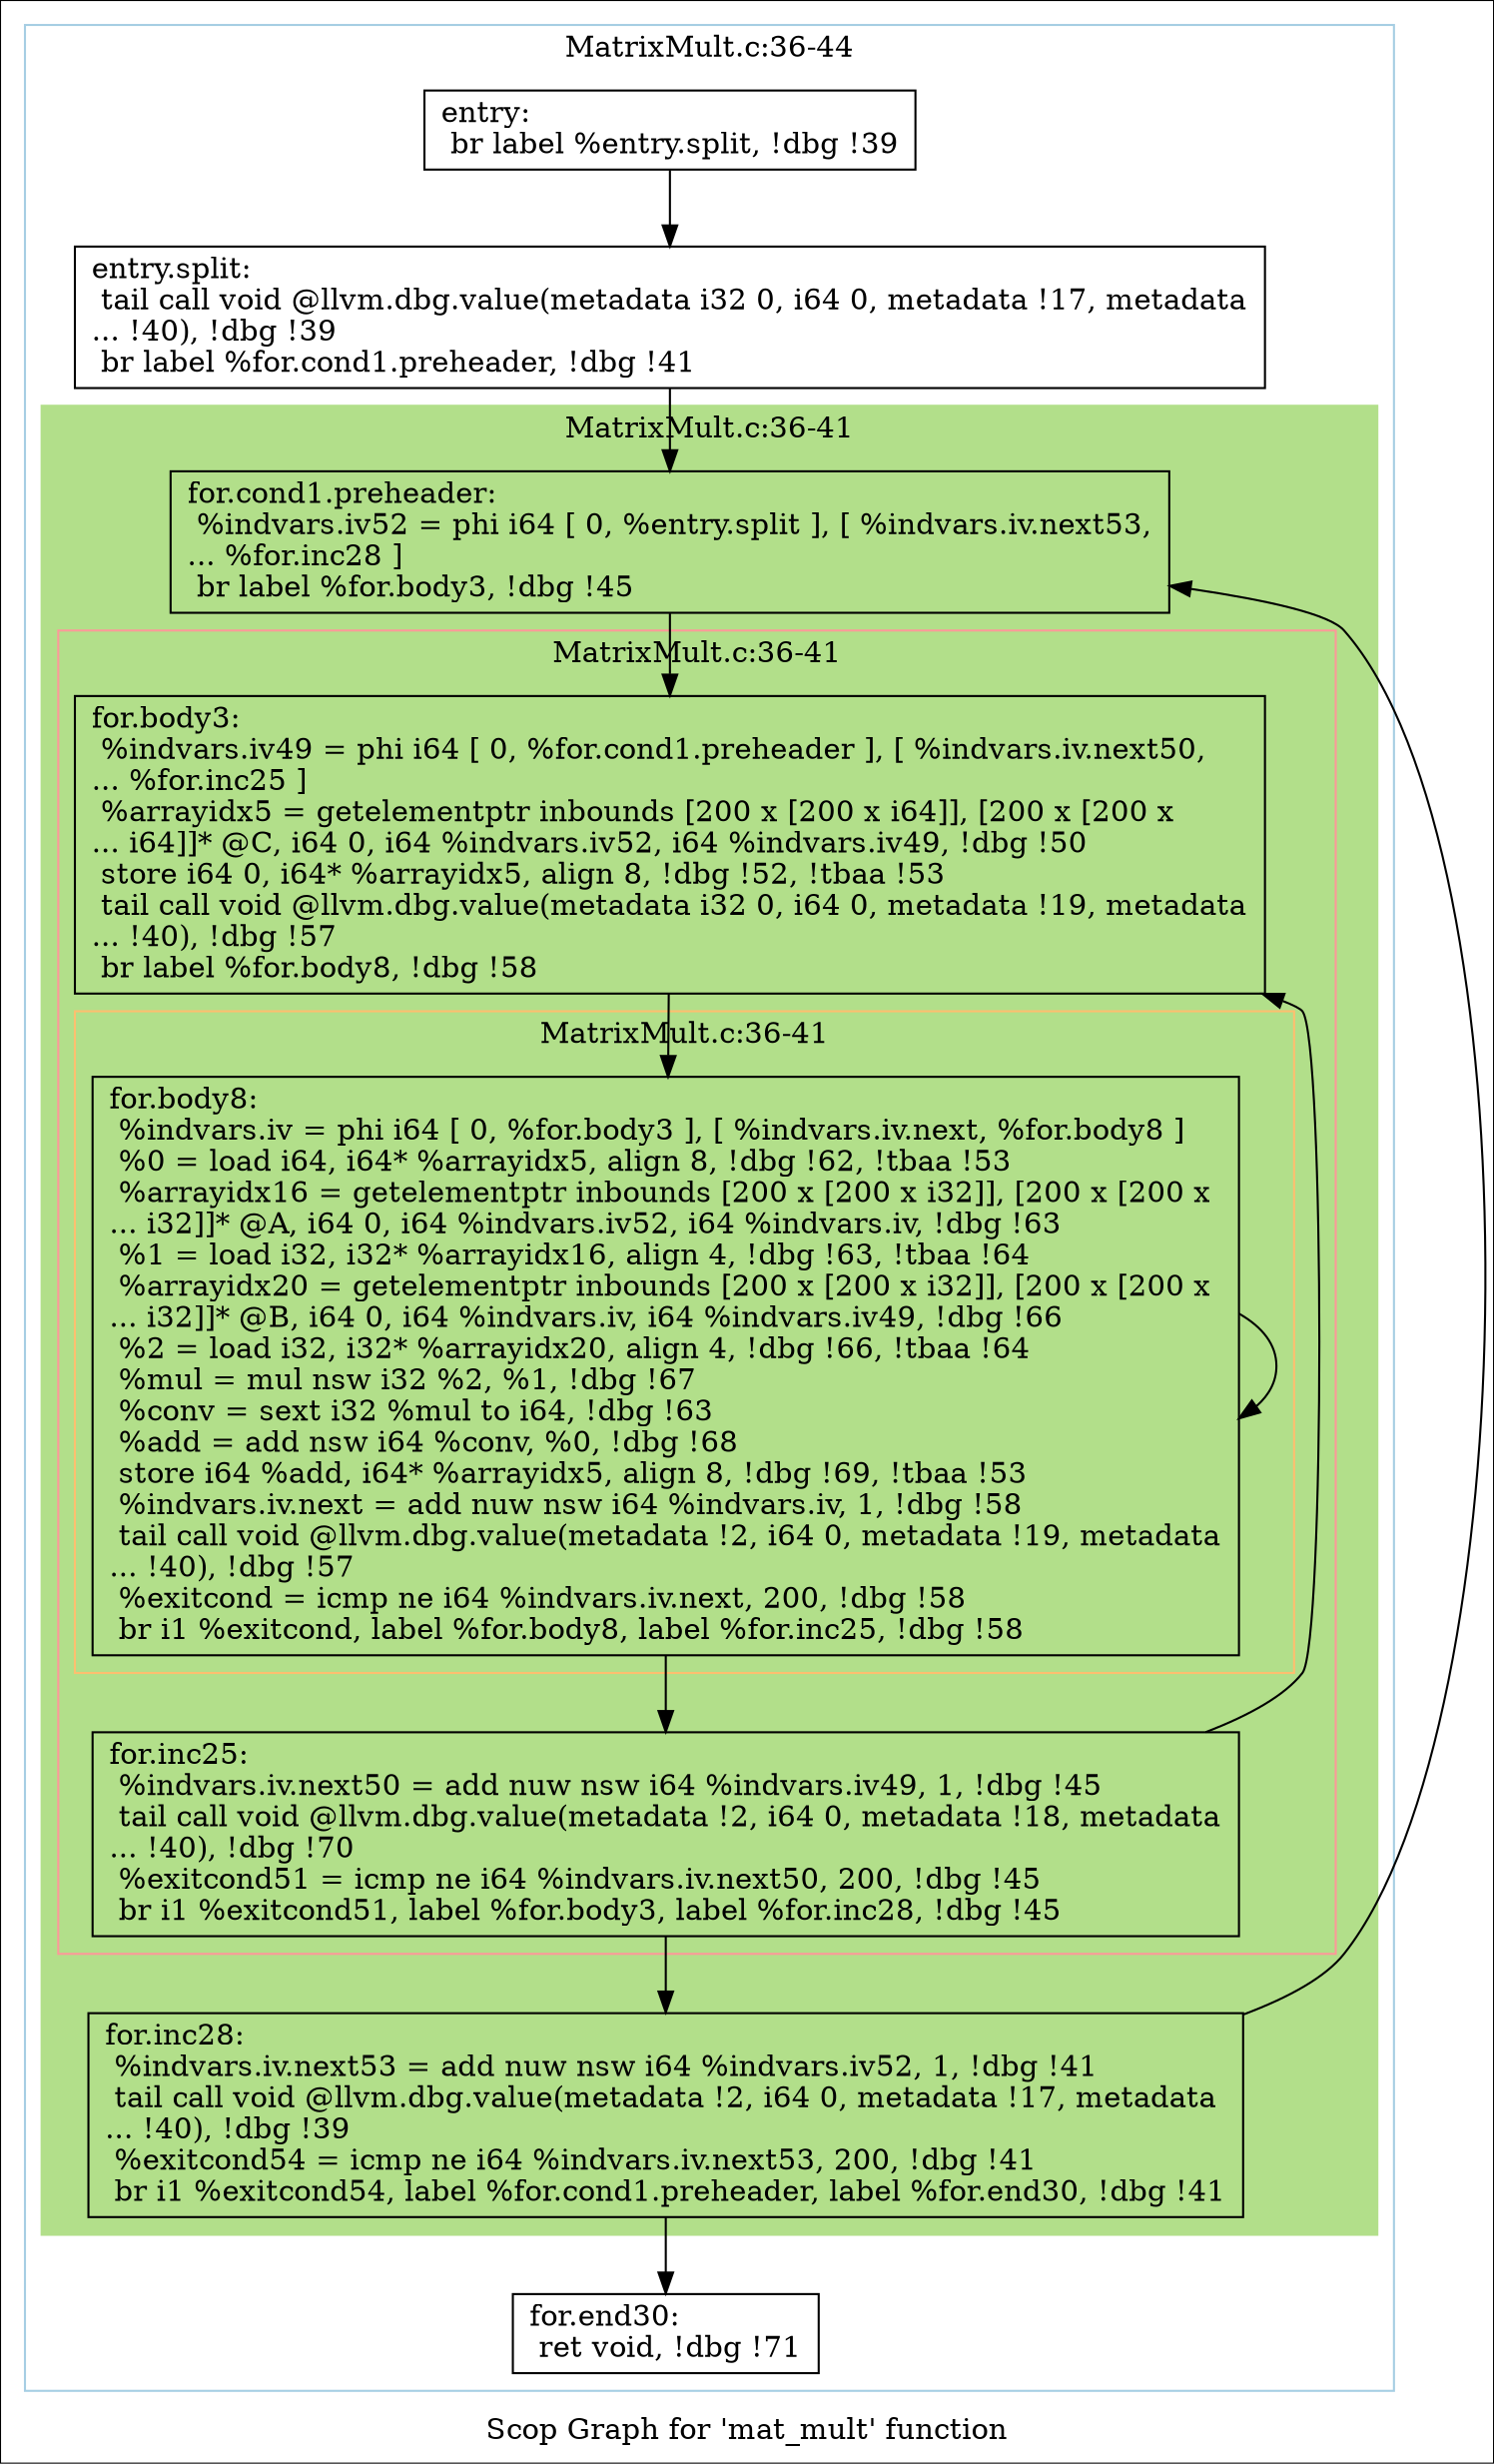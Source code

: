 digraph "Scop Graph for 'mat_mult' function" {
	label="Scop Graph for 'mat_mult' function";

	Node0xa278090 [shape=record,label="{entry:\l  br label %entry.split, !dbg !39\l}"];
	Node0xa278090 -> Node0xa272b00;
	Node0xa272b00 [shape=record,label="{entry.split:                                      \l  tail call void @llvm.dbg.value(metadata i32 0, i64 0, metadata !17, metadata\l... !40), !dbg !39\l  br label %for.cond1.preheader, !dbg !41\l}"];
	Node0xa272b00 -> Node0xa279eb0;
	Node0xa279eb0 [shape=record,label="{for.cond1.preheader:                              \l  %indvars.iv52 = phi i64 [ 0, %entry.split ], [ %indvars.iv.next53,\l... %for.inc28 ]\l  br label %for.body3, !dbg !45\l}"];
	Node0xa279eb0 -> Node0xa278710;
	Node0xa278710 [shape=record,label="{for.body3:                                        \l  %indvars.iv49 = phi i64 [ 0, %for.cond1.preheader ], [ %indvars.iv.next50,\l... %for.inc25 ]\l  %arrayidx5 = getelementptr inbounds [200 x [200 x i64]], [200 x [200 x\l... i64]]* @C, i64 0, i64 %indvars.iv52, i64 %indvars.iv49, !dbg !50\l  store i64 0, i64* %arrayidx5, align 8, !dbg !52, !tbaa !53\l  tail call void @llvm.dbg.value(metadata i32 0, i64 0, metadata !19, metadata\l... !40), !dbg !57\l  br label %for.body8, !dbg !58\l}"];
	Node0xa278710 -> Node0xa275880;
	Node0xa275880 [shape=record,label="{for.body8:                                        \l  %indvars.iv = phi i64 [ 0, %for.body3 ], [ %indvars.iv.next, %for.body8 ]\l  %0 = load i64, i64* %arrayidx5, align 8, !dbg !62, !tbaa !53\l  %arrayidx16 = getelementptr inbounds [200 x [200 x i32]], [200 x [200 x\l... i32]]* @A, i64 0, i64 %indvars.iv52, i64 %indvars.iv, !dbg !63\l  %1 = load i32, i32* %arrayidx16, align 4, !dbg !63, !tbaa !64\l  %arrayidx20 = getelementptr inbounds [200 x [200 x i32]], [200 x [200 x\l... i32]]* @B, i64 0, i64 %indvars.iv, i64 %indvars.iv49, !dbg !66\l  %2 = load i32, i32* %arrayidx20, align 4, !dbg !66, !tbaa !64\l  %mul = mul nsw i32 %2, %1, !dbg !67\l  %conv = sext i32 %mul to i64, !dbg !63\l  %add = add nsw i64 %conv, %0, !dbg !68\l  store i64 %add, i64* %arrayidx5, align 8, !dbg !69, !tbaa !53\l  %indvars.iv.next = add nuw nsw i64 %indvars.iv, 1, !dbg !58\l  tail call void @llvm.dbg.value(metadata !2, i64 0, metadata !19, metadata\l... !40), !dbg !57\l  %exitcond = icmp ne i64 %indvars.iv.next, 200, !dbg !58\l  br i1 %exitcond, label %for.body8, label %for.inc25, !dbg !58\l}"];
	Node0xa275880 -> Node0xa275880[constraint=false];
	Node0xa275880 -> Node0xa3522e0;
	Node0xa3522e0 [shape=record,label="{for.inc25:                                        \l  %indvars.iv.next50 = add nuw nsw i64 %indvars.iv49, 1, !dbg !45\l  tail call void @llvm.dbg.value(metadata !2, i64 0, metadata !18, metadata\l... !40), !dbg !70\l  %exitcond51 = icmp ne i64 %indvars.iv.next50, 200, !dbg !45\l  br i1 %exitcond51, label %for.body3, label %for.inc28, !dbg !45\l}"];
	Node0xa3522e0 -> Node0xa278710[constraint=false];
	Node0xa3522e0 -> Node0xa352300;
	Node0xa352300 [shape=record,label="{for.inc28:                                        \l  %indvars.iv.next53 = add nuw nsw i64 %indvars.iv52, 1, !dbg !41\l  tail call void @llvm.dbg.value(metadata !2, i64 0, metadata !17, metadata\l... !40), !dbg !39\l  %exitcond54 = icmp ne i64 %indvars.iv.next53, 200, !dbg !41\l  br i1 %exitcond54, label %for.cond1.preheader, label %for.end30, !dbg !41\l}"];
	Node0xa352300 -> Node0xa279eb0[constraint=false];
	Node0xa352300 -> Node0xa3626e0;
	Node0xa3626e0 [shape=record,label="{for.end30:                                        \l  ret void, !dbg !71\l}"];
	colorscheme = "paired12"
        subgraph cluster_0xa35c1a0 {
          label = "MatrixMult.c:36-44
";
          style = solid;
          color = 1
          subgraph cluster_0xa270b80 {
            label = "MatrixMult.c:36-41
";
            style = filled;
            color = 3            subgraph cluster_0xa27be20 {
              label = "MatrixMult.c:36-41
";
              style = solid;
              color = 5
              subgraph cluster_0xa3075e0 {
                label = "MatrixMult.c:36-41
";
                style = solid;
                color = 7
                Node0xa275880;
              }
              Node0xa278710;
              Node0xa3522e0;
            }
            Node0xa279eb0;
            Node0xa352300;
          }
          Node0xa278090;
          Node0xa272b00;
          Node0xa3626e0;
        }
}
